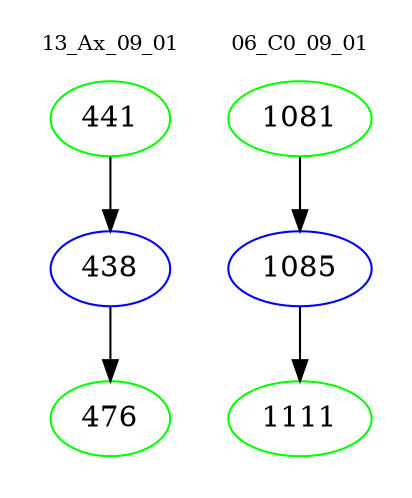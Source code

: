 digraph{
subgraph cluster_0 {
color = white
label = "13_Ax_09_01";
fontsize=10;
T0_441 [label="441", color="green"]
T0_441 -> T0_438 [color="black"]
T0_438 [label="438", color="blue"]
T0_438 -> T0_476 [color="black"]
T0_476 [label="476", color="green"]
}
subgraph cluster_1 {
color = white
label = "06_C0_09_01";
fontsize=10;
T1_1081 [label="1081", color="green"]
T1_1081 -> T1_1085 [color="black"]
T1_1085 [label="1085", color="blue"]
T1_1085 -> T1_1111 [color="black"]
T1_1111 [label="1111", color="green"]
}
}
